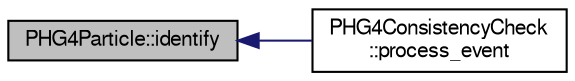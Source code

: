 digraph "PHG4Particle::identify"
{
  bgcolor="transparent";
  edge [fontname="FreeSans",fontsize="10",labelfontname="FreeSans",labelfontsize="10"];
  node [fontname="FreeSans",fontsize="10",shape=record];
  rankdir="LR";
  Node1 [label="PHG4Particle::identify",height=0.2,width=0.4,color="black", fillcolor="grey75", style="filled" fontcolor="black"];
  Node1 -> Node2 [dir="back",color="midnightblue",fontsize="10",style="solid",fontname="FreeSans"];
  Node2 [label="PHG4ConsistencyCheck\l::process_event",height=0.2,width=0.4,color="black",URL="$dc/d38/classPHG4ConsistencyCheck.html#a52d89c7166211c0c19f906d885558b63",tooltip="event processing "];
}
